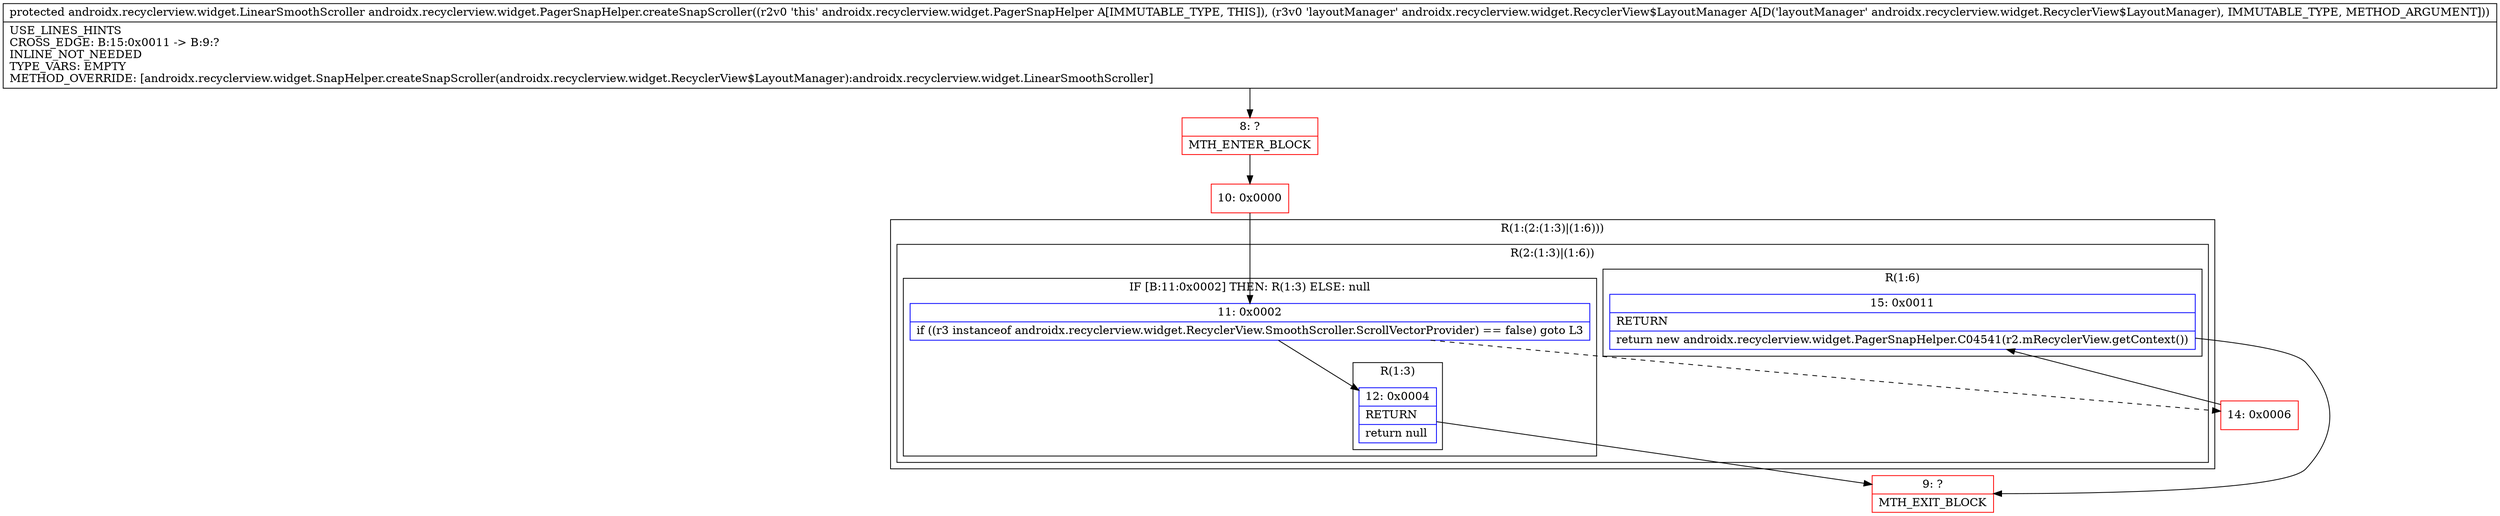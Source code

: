 digraph "CFG forandroidx.recyclerview.widget.PagerSnapHelper.createSnapScroller(Landroidx\/recyclerview\/widget\/RecyclerView$LayoutManager;)Landroidx\/recyclerview\/widget\/LinearSmoothScroller;" {
subgraph cluster_Region_1488970699 {
label = "R(1:(2:(1:3)|(1:6)))";
node [shape=record,color=blue];
subgraph cluster_Region_8591158 {
label = "R(2:(1:3)|(1:6))";
node [shape=record,color=blue];
subgraph cluster_IfRegion_586618499 {
label = "IF [B:11:0x0002] THEN: R(1:3) ELSE: null";
node [shape=record,color=blue];
Node_11 [shape=record,label="{11\:\ 0x0002|if ((r3 instanceof androidx.recyclerview.widget.RecyclerView.SmoothScroller.ScrollVectorProvider) == false) goto L3\l}"];
subgraph cluster_Region_1746294035 {
label = "R(1:3)";
node [shape=record,color=blue];
Node_12 [shape=record,label="{12\:\ 0x0004|RETURN\l|return null\l}"];
}
}
subgraph cluster_Region_1326465633 {
label = "R(1:6)";
node [shape=record,color=blue];
Node_15 [shape=record,label="{15\:\ 0x0011|RETURN\l|return new androidx.recyclerview.widget.PagerSnapHelper.C04541(r2.mRecyclerView.getContext())\l}"];
}
}
}
Node_8 [shape=record,color=red,label="{8\:\ ?|MTH_ENTER_BLOCK\l}"];
Node_10 [shape=record,color=red,label="{10\:\ 0x0000}"];
Node_9 [shape=record,color=red,label="{9\:\ ?|MTH_EXIT_BLOCK\l}"];
Node_14 [shape=record,color=red,label="{14\:\ 0x0006}"];
MethodNode[shape=record,label="{protected androidx.recyclerview.widget.LinearSmoothScroller androidx.recyclerview.widget.PagerSnapHelper.createSnapScroller((r2v0 'this' androidx.recyclerview.widget.PagerSnapHelper A[IMMUTABLE_TYPE, THIS]), (r3v0 'layoutManager' androidx.recyclerview.widget.RecyclerView$LayoutManager A[D('layoutManager' androidx.recyclerview.widget.RecyclerView$LayoutManager), IMMUTABLE_TYPE, METHOD_ARGUMENT]))  | USE_LINES_HINTS\lCROSS_EDGE: B:15:0x0011 \-\> B:9:?\lINLINE_NOT_NEEDED\lTYPE_VARS: EMPTY\lMETHOD_OVERRIDE: [androidx.recyclerview.widget.SnapHelper.createSnapScroller(androidx.recyclerview.widget.RecyclerView$LayoutManager):androidx.recyclerview.widget.LinearSmoothScroller]\l}"];
MethodNode -> Node_8;Node_11 -> Node_12;
Node_11 -> Node_14[style=dashed];
Node_12 -> Node_9;
Node_15 -> Node_9;
Node_8 -> Node_10;
Node_10 -> Node_11;
Node_14 -> Node_15;
}

